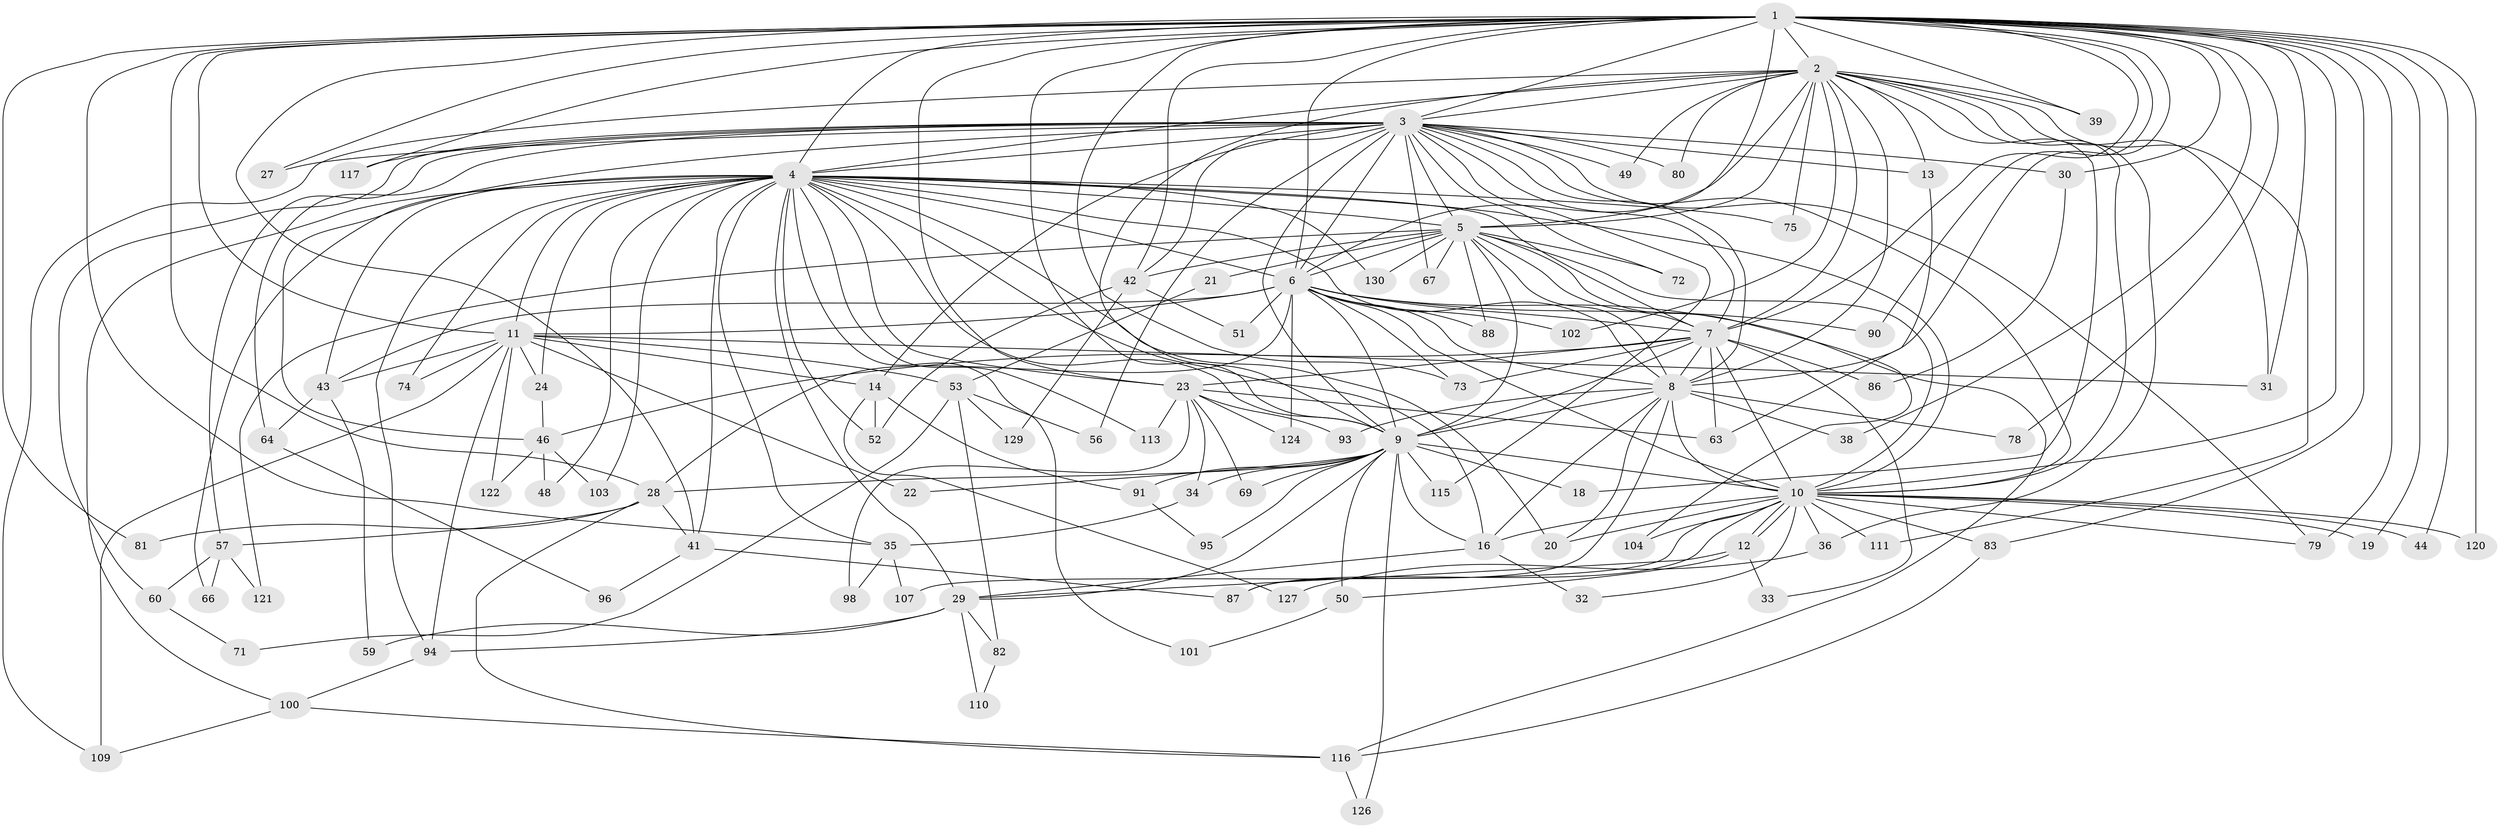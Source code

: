 // original degree distribution, {31: 0.007692307692307693, 22: 0.007692307692307693, 23: 0.015384615384615385, 30: 0.007692307692307693, 16: 0.015384615384615385, 20: 0.015384615384615385, 18: 0.007692307692307693, 13: 0.007692307692307693, 4: 0.08461538461538462, 3: 0.2230769230769231, 6: 0.023076923076923078, 7: 0.023076923076923078, 2: 0.5230769230769231, 9: 0.007692307692307693, 8: 0.007692307692307693, 5: 0.023076923076923078}
// Generated by graph-tools (version 1.1) at 2025/11/02/27/25 16:11:07]
// undirected, 96 vertices, 239 edges
graph export_dot {
graph [start="1"]
  node [color=gray90,style=filled];
  1 [super="+85"];
  2 [super="+68"];
  3 [super="+40"];
  4 [super="+114"];
  5 [super="+17"];
  6 [super="+61"];
  7 [super="+84"];
  8 [super="+25"];
  9 [super="+54"];
  10 [super="+15"];
  11 [super="+118"];
  12 [super="+45"];
  13;
  14 [super="+92"];
  16 [super="+47"];
  18;
  19;
  20;
  21;
  22;
  23 [super="+26"];
  24;
  27;
  28 [super="+108"];
  29 [super="+76"];
  30;
  31 [super="+70"];
  32;
  33;
  34;
  35 [super="+37"];
  36;
  38;
  39;
  41 [super="+55"];
  42 [super="+106"];
  43 [super="+65"];
  44;
  46 [super="+62"];
  48;
  49;
  50 [super="+77"];
  51;
  52;
  53;
  56;
  57 [super="+58"];
  59;
  60;
  63 [super="+105"];
  64;
  66;
  67 [super="+123"];
  69;
  71;
  72;
  73 [super="+99"];
  74;
  75;
  78;
  79 [super="+89"];
  80;
  81;
  82;
  83;
  86;
  87 [super="+112"];
  88;
  90;
  91;
  93;
  94 [super="+97"];
  95;
  96;
  98;
  100 [super="+119"];
  101;
  102;
  103;
  104;
  107;
  109 [super="+125"];
  110;
  111;
  113;
  115;
  116 [super="+128"];
  117;
  120;
  121;
  122;
  124;
  126;
  127;
  129;
  130;
  1 -- 2 [weight=2];
  1 -- 3;
  1 -- 4;
  1 -- 5;
  1 -- 6 [weight=2];
  1 -- 7;
  1 -- 8;
  1 -- 9;
  1 -- 10;
  1 -- 19;
  1 -- 23;
  1 -- 27;
  1 -- 28;
  1 -- 30;
  1 -- 31;
  1 -- 35;
  1 -- 38;
  1 -- 39;
  1 -- 41;
  1 -- 42;
  1 -- 44;
  1 -- 73;
  1 -- 78;
  1 -- 79;
  1 -- 81;
  1 -- 83;
  1 -- 90;
  1 -- 117;
  1 -- 120;
  1 -- 11;
  2 -- 3;
  2 -- 4;
  2 -- 5;
  2 -- 6;
  2 -- 7;
  2 -- 8 [weight=2];
  2 -- 9;
  2 -- 10;
  2 -- 13;
  2 -- 18;
  2 -- 36;
  2 -- 39;
  2 -- 49;
  2 -- 75;
  2 -- 80;
  2 -- 102;
  2 -- 109;
  2 -- 111;
  2 -- 31;
  3 -- 4;
  3 -- 5 [weight=2];
  3 -- 6;
  3 -- 7;
  3 -- 8;
  3 -- 9;
  3 -- 10;
  3 -- 13;
  3 -- 14;
  3 -- 27;
  3 -- 30;
  3 -- 42;
  3 -- 46;
  3 -- 49;
  3 -- 56;
  3 -- 57 [weight=2];
  3 -- 60;
  3 -- 64;
  3 -- 67;
  3 -- 115;
  3 -- 80;
  3 -- 117;
  3 -- 72;
  3 -- 79;
  4 -- 5;
  4 -- 6;
  4 -- 7;
  4 -- 8;
  4 -- 9;
  4 -- 10;
  4 -- 11;
  4 -- 20;
  4 -- 23;
  4 -- 24;
  4 -- 29;
  4 -- 35;
  4 -- 41;
  4 -- 43;
  4 -- 48;
  4 -- 52 [weight=2];
  4 -- 66;
  4 -- 74;
  4 -- 75;
  4 -- 94;
  4 -- 100;
  4 -- 101;
  4 -- 103;
  4 -- 113;
  4 -- 130;
  4 -- 16;
  5 -- 6;
  5 -- 7;
  5 -- 8 [weight=2];
  5 -- 9;
  5 -- 10;
  5 -- 21 [weight=2];
  5 -- 72;
  5 -- 130;
  5 -- 67 [weight=2];
  5 -- 121;
  5 -- 88;
  5 -- 104;
  5 -- 42;
  6 -- 7;
  6 -- 8;
  6 -- 9;
  6 -- 10;
  6 -- 11;
  6 -- 28;
  6 -- 51;
  6 -- 73;
  6 -- 88;
  6 -- 90;
  6 -- 102;
  6 -- 116;
  6 -- 124;
  6 -- 43;
  7 -- 8;
  7 -- 9 [weight=2];
  7 -- 10;
  7 -- 33;
  7 -- 86;
  7 -- 46;
  7 -- 23;
  7 -- 63;
  7 -- 73;
  8 -- 9;
  8 -- 10 [weight=2];
  8 -- 16;
  8 -- 38;
  8 -- 78;
  8 -- 87;
  8 -- 93;
  8 -- 20;
  9 -- 10;
  9 -- 18;
  9 -- 22;
  9 -- 34;
  9 -- 91;
  9 -- 95;
  9 -- 115;
  9 -- 126;
  9 -- 28;
  9 -- 29;
  9 -- 50;
  9 -- 16;
  9 -- 69;
  10 -- 12;
  10 -- 12;
  10 -- 16;
  10 -- 19;
  10 -- 20;
  10 -- 32;
  10 -- 44;
  10 -- 79;
  10 -- 83;
  10 -- 87;
  10 -- 104;
  10 -- 107;
  10 -- 111;
  10 -- 120;
  10 -- 36;
  11 -- 14;
  11 -- 22;
  11 -- 24;
  11 -- 31;
  11 -- 43;
  11 -- 53;
  11 -- 74;
  11 -- 109;
  11 -- 122;
  11 -- 94;
  12 -- 33;
  12 -- 50;
  12 -- 29;
  13 -- 63;
  14 -- 91;
  14 -- 52;
  14 -- 127;
  16 -- 29;
  16 -- 32;
  21 -- 53;
  23 -- 63;
  23 -- 69;
  23 -- 93;
  23 -- 98;
  23 -- 113;
  23 -- 124;
  23 -- 34;
  24 -- 46;
  28 -- 57;
  28 -- 81;
  28 -- 116;
  28 -- 41;
  29 -- 59;
  29 -- 82;
  29 -- 94;
  29 -- 110;
  30 -- 86;
  34 -- 35;
  35 -- 107;
  35 -- 98;
  36 -- 127;
  41 -- 87;
  41 -- 96;
  42 -- 51;
  42 -- 52;
  42 -- 129;
  43 -- 59;
  43 -- 64;
  46 -- 48;
  46 -- 122;
  46 -- 103;
  50 -- 101;
  53 -- 56;
  53 -- 71;
  53 -- 82;
  53 -- 129;
  57 -- 60;
  57 -- 66;
  57 -- 121;
  60 -- 71;
  64 -- 96;
  82 -- 110;
  83 -- 116;
  91 -- 95;
  94 -- 100;
  100 -- 109;
  100 -- 116;
  116 -- 126;
}
